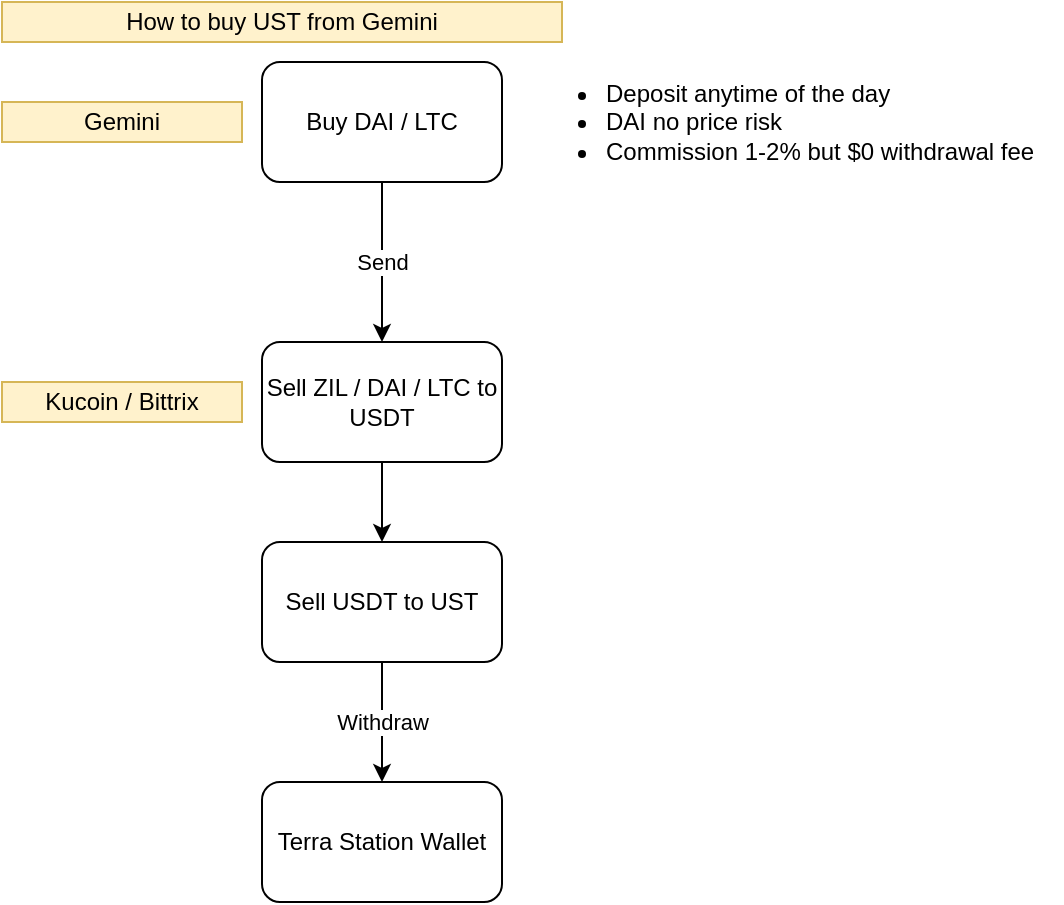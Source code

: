 <mxfile version="15.5.0" type="github"><diagram id="XiAfjomic9EndtzY3kY0" name="Page-1"><mxGraphModel dx="1178" dy="609" grid="1" gridSize="10" guides="1" tooltips="1" connect="1" arrows="1" fold="1" page="1" pageScale="1" pageWidth="827" pageHeight="1169" math="0" shadow="0"><root><mxCell id="0"/><mxCell id="1" parent="0"/><mxCell id="Z1SwagcqaUTe0x45ULMl-6" style="edgeStyle=orthogonalEdgeStyle;rounded=0;orthogonalLoop=1;jettySize=auto;html=1;entryX=0.5;entryY=0;entryDx=0;entryDy=0;" edge="1" parent="1" source="Z1SwagcqaUTe0x45ULMl-1" target="Z1SwagcqaUTe0x45ULMl-3"><mxGeometry relative="1" as="geometry"/></mxCell><mxCell id="Z1SwagcqaUTe0x45ULMl-1" value="Sell ZIL / DAI / LTC to USDT" style="rounded=1;whiteSpace=wrap;html=1;" vertex="1" parent="1"><mxGeometry x="170" y="190" width="120" height="60" as="geometry"/></mxCell><mxCell id="Z1SwagcqaUTe0x45ULMl-5" value="Send" style="edgeStyle=orthogonalEdgeStyle;rounded=0;orthogonalLoop=1;jettySize=auto;html=1;exitX=0.5;exitY=1;exitDx=0;exitDy=0;entryX=0.5;entryY=0;entryDx=0;entryDy=0;" edge="1" parent="1" source="Z1SwagcqaUTe0x45ULMl-2" target="Z1SwagcqaUTe0x45ULMl-1"><mxGeometry relative="1" as="geometry"><mxPoint x="230" y="120" as="targetPoint"/></mxGeometry></mxCell><mxCell id="Z1SwagcqaUTe0x45ULMl-2" value="Buy DAI / LTC" style="rounded=1;whiteSpace=wrap;html=1;" vertex="1" parent="1"><mxGeometry x="170" y="50" width="120" height="60" as="geometry"/></mxCell><mxCell id="Z1SwagcqaUTe0x45ULMl-8" value="Withdraw" style="edgeStyle=orthogonalEdgeStyle;rounded=0;orthogonalLoop=1;jettySize=auto;html=1;" edge="1" parent="1" source="Z1SwagcqaUTe0x45ULMl-3" target="Z1SwagcqaUTe0x45ULMl-4"><mxGeometry relative="1" as="geometry"/></mxCell><mxCell id="Z1SwagcqaUTe0x45ULMl-3" value="Sell USDT to UST" style="rounded=1;whiteSpace=wrap;html=1;" vertex="1" parent="1"><mxGeometry x="170" y="290" width="120" height="60" as="geometry"/></mxCell><mxCell id="Z1SwagcqaUTe0x45ULMl-4" value="Terra Station Wallet" style="rounded=1;whiteSpace=wrap;html=1;" vertex="1" parent="1"><mxGeometry x="170" y="410" width="120" height="60" as="geometry"/></mxCell><mxCell id="Z1SwagcqaUTe0x45ULMl-9" value="Gemini" style="rounded=0;whiteSpace=wrap;html=1;fillColor=#fff2cc;strokeColor=#d6b656;" vertex="1" parent="1"><mxGeometry x="40" y="70" width="120" height="20" as="geometry"/></mxCell><mxCell id="Z1SwagcqaUTe0x45ULMl-10" value="&lt;ul&gt;&lt;li&gt;&lt;span&gt;Deposit anytime of the day&lt;/span&gt;&lt;/li&gt;&lt;li&gt;&lt;span&gt;DAI no price risk&lt;/span&gt;&lt;/li&gt;&lt;li&gt;&lt;span&gt;Commission 1-2% but $0 withdrawal fee&lt;/span&gt;&lt;/li&gt;&lt;/ul&gt;" style="text;html=1;strokeColor=none;fillColor=none;align=left;verticalAlign=top;whiteSpace=wrap;rounded=0;" vertex="1" parent="1"><mxGeometry x="300" y="40" width="270" height="80" as="geometry"/></mxCell><mxCell id="Z1SwagcqaUTe0x45ULMl-11" value="Kucoin / Bittrix" style="rounded=0;whiteSpace=wrap;html=1;fillColor=#fff2cc;strokeColor=#d6b656;" vertex="1" parent="1"><mxGeometry x="40" y="210" width="120" height="20" as="geometry"/></mxCell><mxCell id="Z1SwagcqaUTe0x45ULMl-12" value="How to buy UST from Gemini" style="rounded=0;whiteSpace=wrap;html=1;fillColor=#fff2cc;strokeColor=#d6b656;" vertex="1" parent="1"><mxGeometry x="40" y="20" width="280" height="20" as="geometry"/></mxCell></root></mxGraphModel></diagram></mxfile>